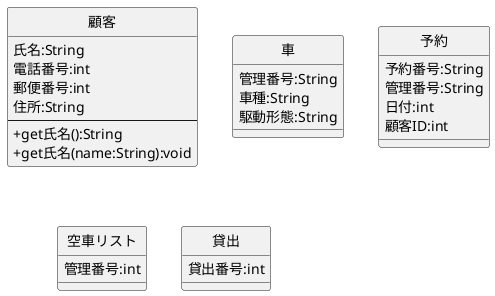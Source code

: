 @startuml 車両貸出システム
skinparam classAttributeIconSize 0
class 顧客{
      氏名:String
      電話番号:int
      郵便番号:int
      住所:String
    ---
    + get氏名():String
    + get氏名(name:String):void
}
class 車{
      管理番号:String
      車種:String
      駆動形態:String
}
class 予約{
      予約番号:String
      管理番号:String
      日付:int
      顧客ID:int
}
class 空車リスト{
      管理番号:int
}
class 貸出{
      貸出番号:int
      }
hide 顧客 circle
hide 車 circle
hide 予約 circle
hide 空車リスト circle
hide 貸出 circle
@enduml
